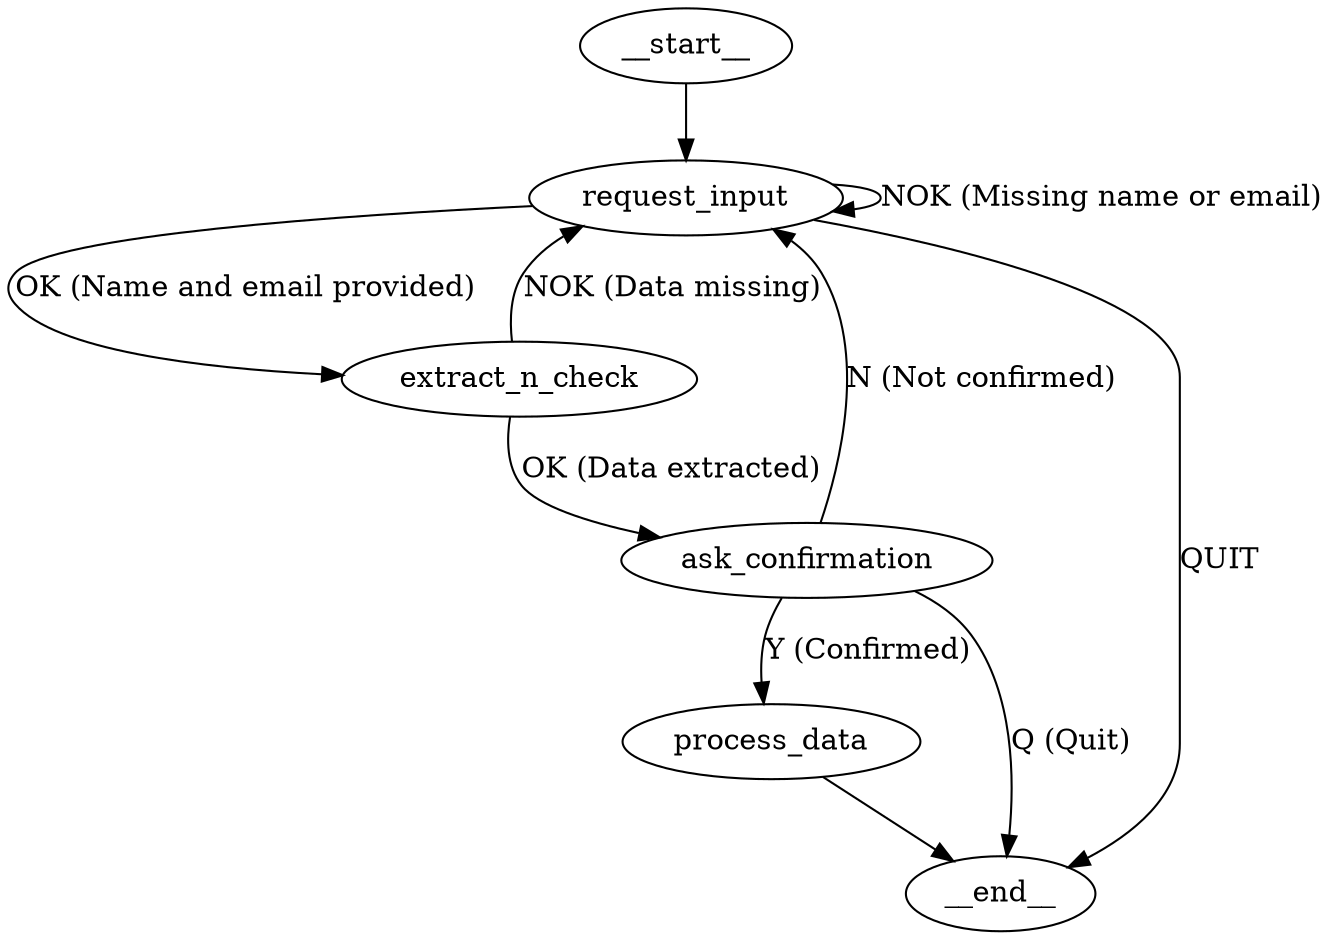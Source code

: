 strict digraph {
    __start__[data="{m: 1, n: 2}"]
    __start__ -> request_input;
    request_input -> extract_n_check[label="OK (Name and email provided)", data="{m: 1, n: 2}"];
    request_input -> request_input[label="NOK (Missing name or email)"];
    request_input -> __end__[label="QUIT"];

    extract_n_check -> request_input[label="NOK (Data missing)"];
    extract_n_check -> ask_confirmation[label="OK (Data extracted)"];
    ask_confirmation -> process_data[label="Y (Confirmed)"];
    ask_confirmation -> request_input[label="N (Not confirmed)"];
    ask_confirmation -> __end__[label="Q (Quit)"];
    process_data -> __end__;
}
